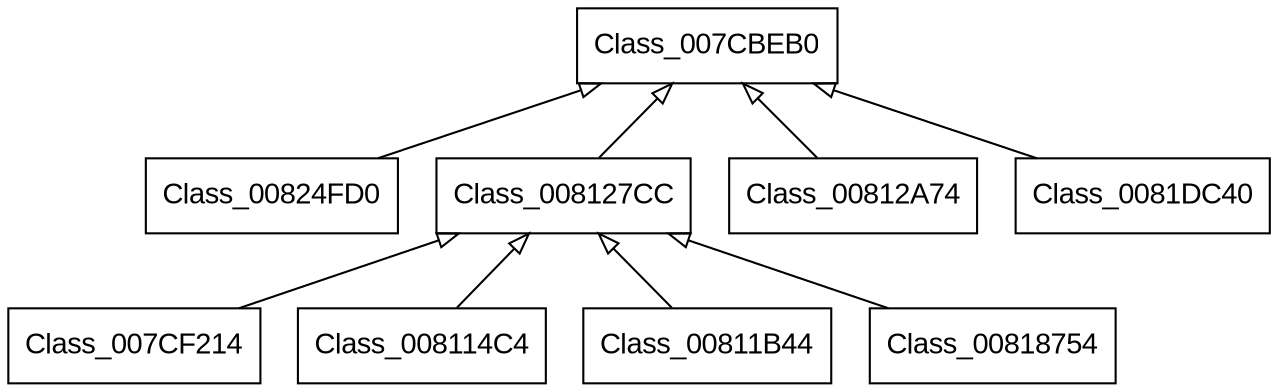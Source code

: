 digraph G {
graph [fontname="Arial",fontsize=25,rankdir="BT"];
node [shape=box,fontname="Arial"];
edge [arrowhead="empty",fontname="Arial"];
n274 [label="Class_007CBEB0"];
n275 [label="Class_00824FD0"];
n275 -> n274;
n292 [label="Class_007CF214"];
n292 -> n293;
n351 [label="Class_008114C4"];
n351 -> n293;
n353 [label="Class_00811B44"];
n353 -> n293;
n293 [label="Class_008127CC"];
n293 -> n274;
n370 [label="Class_00812A74"];
n370 -> n274;
n387 [label="Class_00818754"];
n387 -> n293;
n422 [label="Class_0081DC40"];
n422 -> n274;
}
